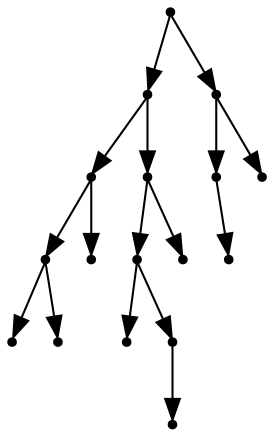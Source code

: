 digraph {
  16 [shape=point];
  11 [shape=point];
  4 [shape=point];
  2 [shape=point];
  0 [shape=point];
  1 [shape=point];
  3 [shape=point];
  10 [shape=point];
  8 [shape=point];
  5 [shape=point];
  7 [shape=point];
  6 [shape=point];
  9 [shape=point];
  15 [shape=point];
  13 [shape=point];
  12 [shape=point];
  14 [shape=point];
16 -> 11;
11 -> 4;
4 -> 2;
2 -> 0;
2 -> 1;
4 -> 3;
11 -> 10;
10 -> 8;
8 -> 5;
8 -> 7;
7 -> 6;
10 -> 9;
16 -> 15;
15 -> 13;
13 -> 12;
15 -> 14;
}
